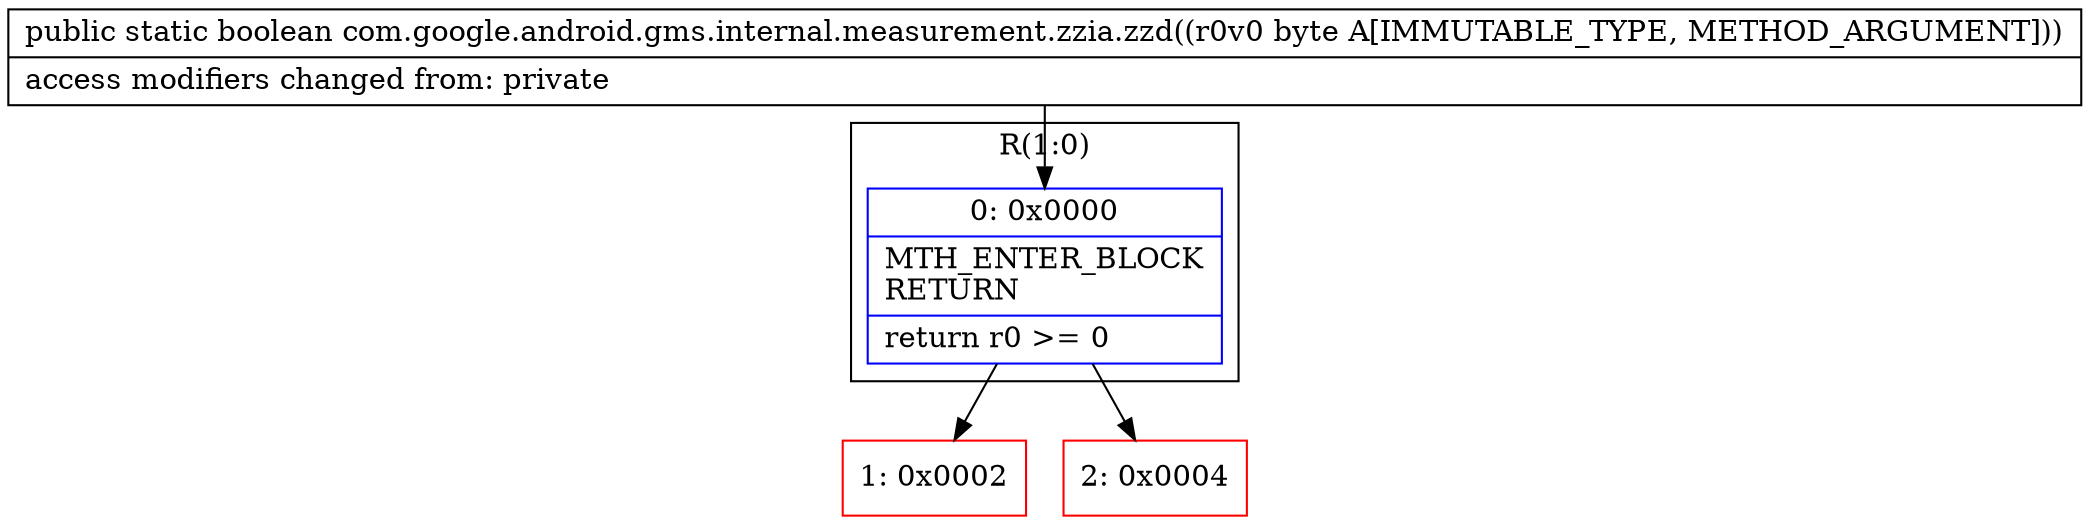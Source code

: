 digraph "CFG forcom.google.android.gms.internal.measurement.zzia.zzd(B)Z" {
subgraph cluster_Region_1972455813 {
label = "R(1:0)";
node [shape=record,color=blue];
Node_0 [shape=record,label="{0\:\ 0x0000|MTH_ENTER_BLOCK\lRETURN\l|return r0 \>= 0\l}"];
}
Node_1 [shape=record,color=red,label="{1\:\ 0x0002}"];
Node_2 [shape=record,color=red,label="{2\:\ 0x0004}"];
MethodNode[shape=record,label="{public static boolean com.google.android.gms.internal.measurement.zzia.zzd((r0v0 byte A[IMMUTABLE_TYPE, METHOD_ARGUMENT]))  | access modifiers changed from: private\l}"];
MethodNode -> Node_0;
Node_0 -> Node_1;
Node_0 -> Node_2;
}

